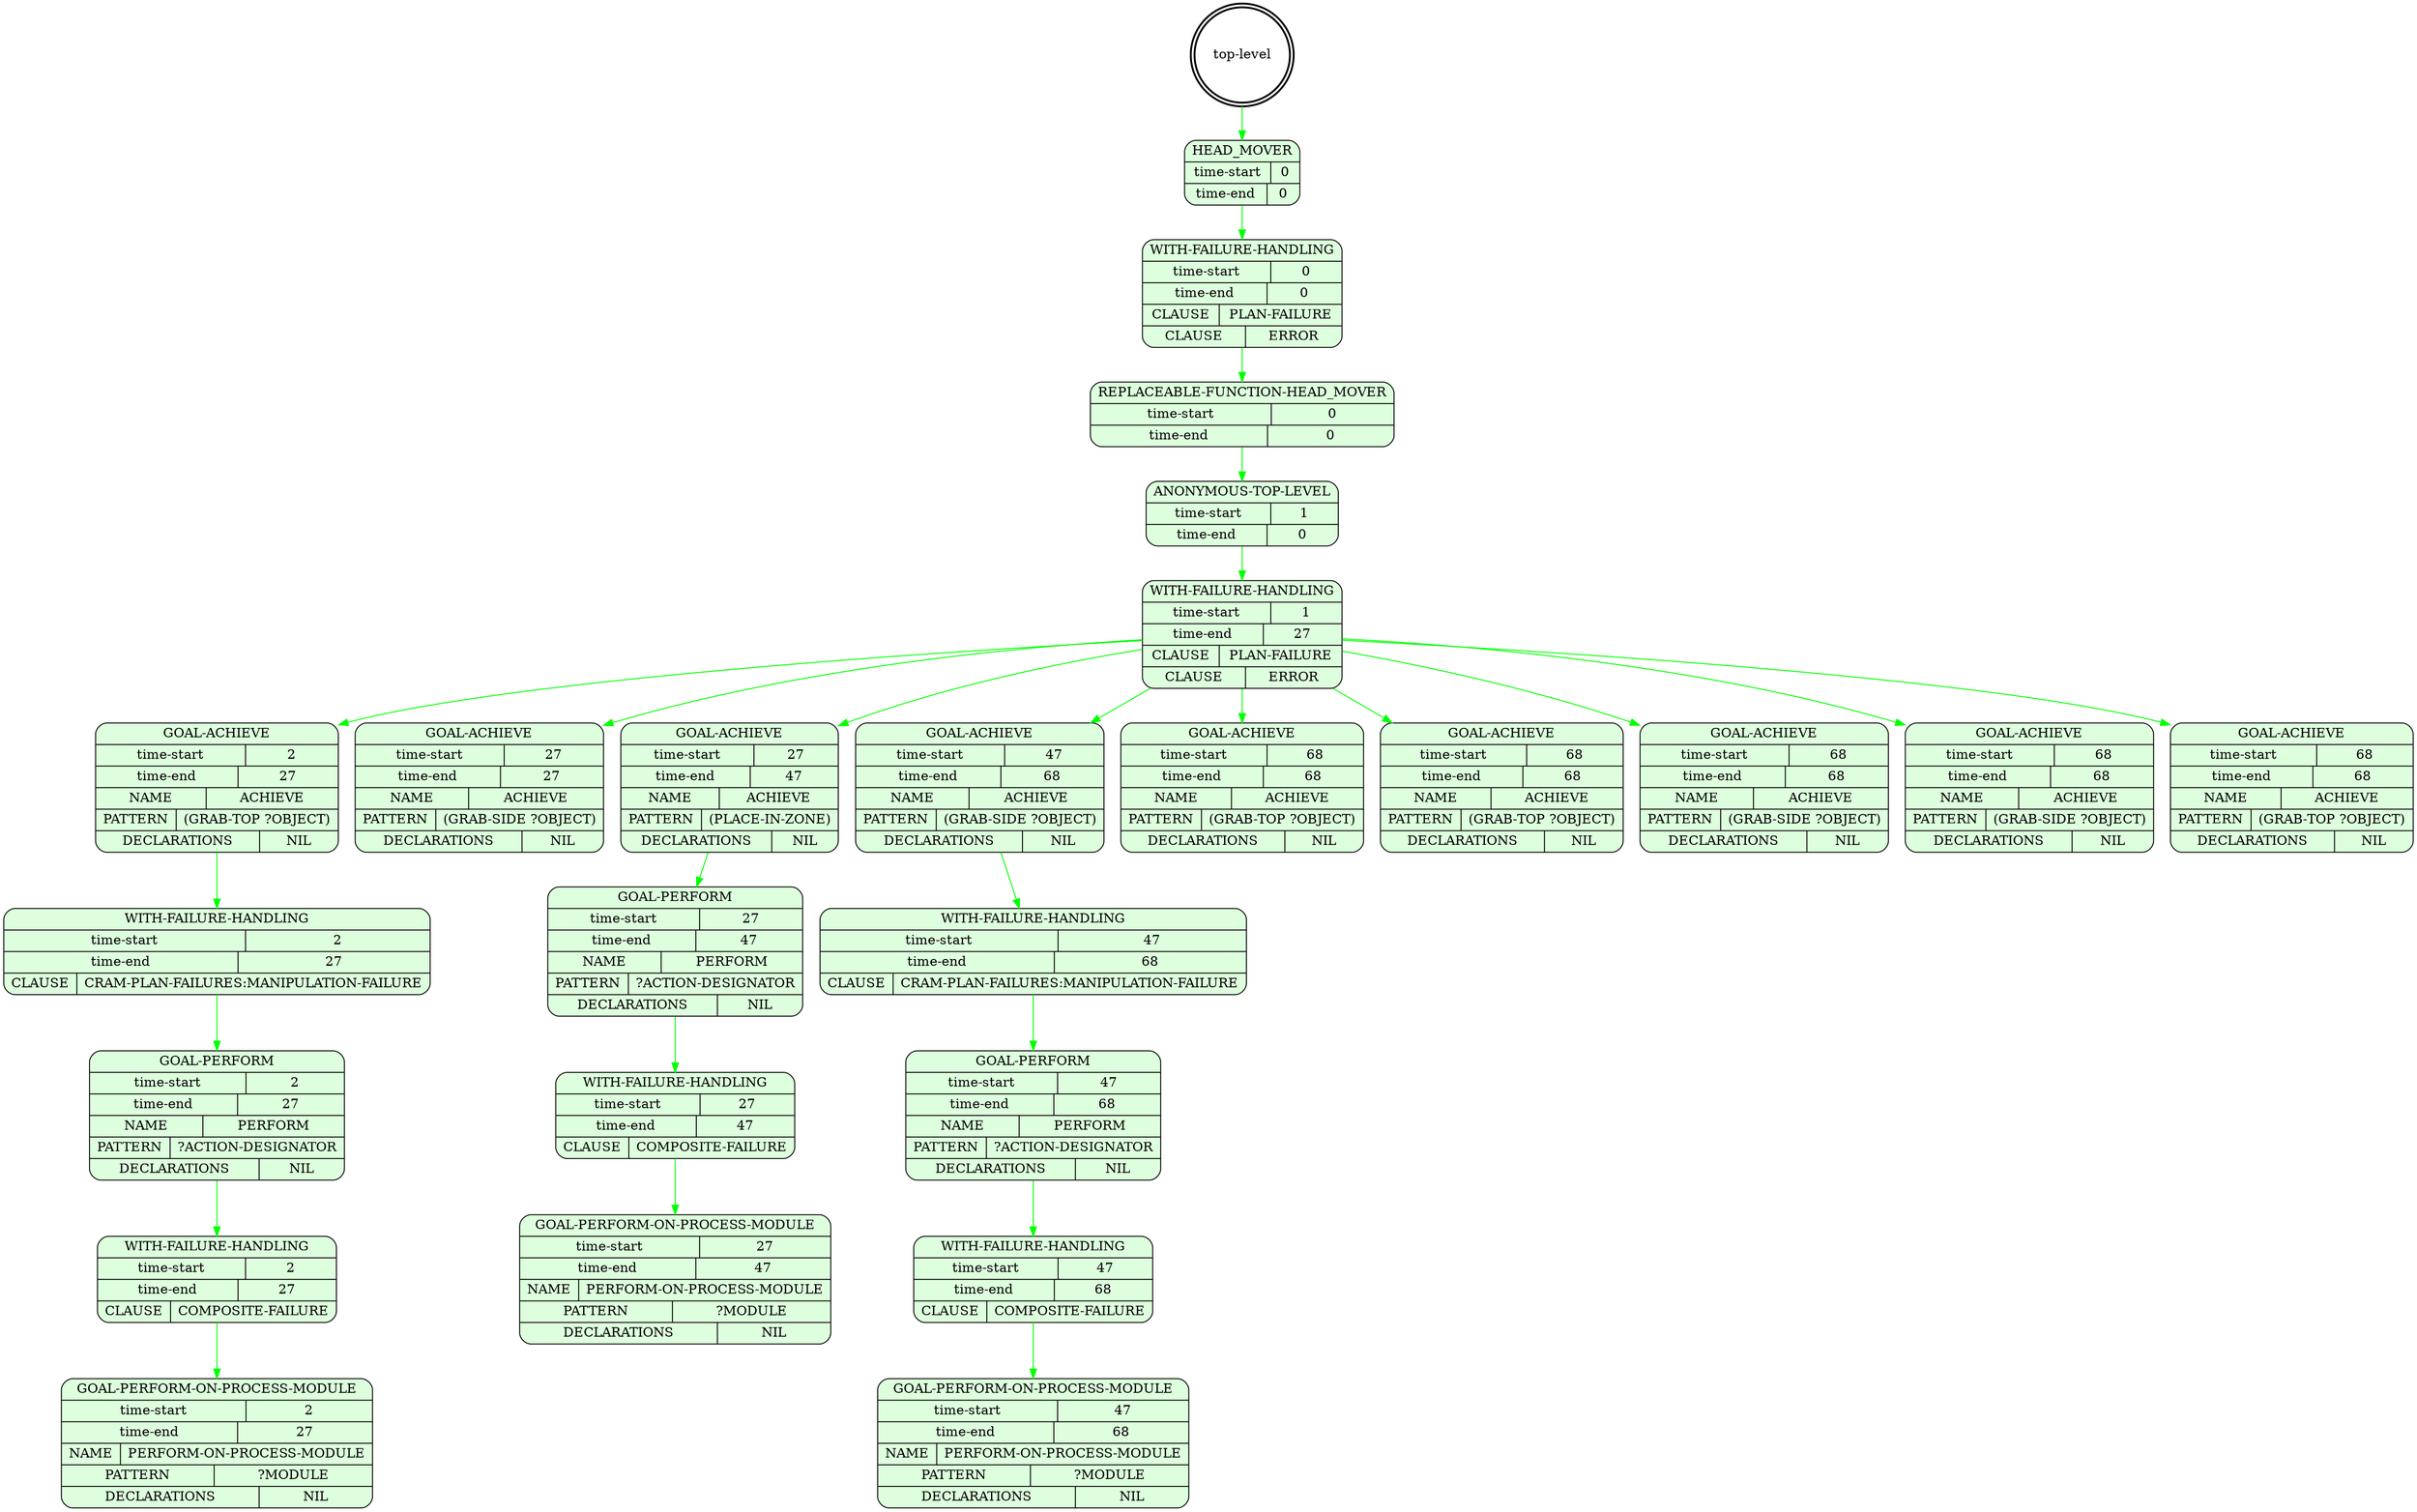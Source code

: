 digraph plangraph_awD8EioM7vcTOYiO {
  node_WQdlxx19MX6v68xq [shape=doublecircle, style=bold, label="top-level"];

  node_qMMjd2HF2u1SziCb [shape=Mrecord, style=filled, fillcolor="#ddffdd", label="{HEAD_MOVER|{time-start | 0}|{time-end | 0}}"];
  edge [color="green", label=""];
  node_WQdlxx19MX6v68xq -> node_qMMjd2HF2u1SziCb;

  node_fKApwCrCz4TteP8Y [shape=Mrecord, style=filled, fillcolor="#ddffdd", label="{WITH-FAILURE-HANDLING|{time-start | 0}|{time-end | 0}|{CLAUSE | PLAN-FAILURE}|{CLAUSE | ERROR}}"];
  edge [color="green", label=""];
  node_qMMjd2HF2u1SziCb -> node_fKApwCrCz4TteP8Y;

  node_5dIRdUmp2k9W9y2m [shape=Mrecord, style=filled, fillcolor="#ddffdd", label="{REPLACEABLE-FUNCTION-HEAD_MOVER|{time-start | 0}|{time-end | 0}}"];
  edge [color="green", label=""];
  node_fKApwCrCz4TteP8Y -> node_5dIRdUmp2k9W9y2m;

  node_MWEIAu4tljun6w0n [shape=Mrecord, style=filled, fillcolor="#ddffdd", label="{ANONYMOUS-TOP-LEVEL|{time-start | 1}|{time-end | 0}}"];
  edge [color="green", label=""];
  node_5dIRdUmp2k9W9y2m -> node_MWEIAu4tljun6w0n;

  node_5GsPwJaauDnVKzmA [shape=Mrecord, style=filled, fillcolor="#ddffdd", label="{WITH-FAILURE-HANDLING|{time-start | 1}|{time-end | 27}|{CLAUSE | PLAN-FAILURE}|{CLAUSE | ERROR}}"];
  edge [color="green", label=""];
  node_MWEIAu4tljun6w0n -> node_5GsPwJaauDnVKzmA;

  node_h5ZHPS0MoiveYYvk [shape=Mrecord, style=filled, fillcolor="#ddffdd", label="{GOAL-ACHIEVE|{time-start | 2}|{time-end | 27}|{NAME | ACHIEVE}|{PATTERN | (GRAB-TOP ?OBJECT)}|{DECLARATIONS | NIL}}"];
  edge [color="green", label=""];
  node_5GsPwJaauDnVKzmA -> node_h5ZHPS0MoiveYYvk;

  node_uYsXqIIMiXMfXN3m [shape=Mrecord, style=filled, fillcolor="#ddffdd", label="{WITH-FAILURE-HANDLING|{time-start | 2}|{time-end | 27}|{CLAUSE | CRAM-PLAN-FAILURES:MANIPULATION-FAILURE}}"];
  edge [color="green", label=""];
  node_h5ZHPS0MoiveYYvk -> node_uYsXqIIMiXMfXN3m;

  node_sblZ6yTZI4Llq0aH [shape=Mrecord, style=filled, fillcolor="#ddffdd", label="{GOAL-PERFORM|{time-start | 2}|{time-end | 27}|{NAME | PERFORM}|{PATTERN | ?ACTION-DESIGNATOR}|{DECLARATIONS | NIL}}"];
  edge [color="green", label=""];
  node_uYsXqIIMiXMfXN3m -> node_sblZ6yTZI4Llq0aH;

  node_ub5ccTX9ETs3KdhE [shape=Mrecord, style=filled, fillcolor="#ddffdd", label="{WITH-FAILURE-HANDLING|{time-start | 2}|{time-end | 27}|{CLAUSE | COMPOSITE-FAILURE}}"];
  edge [color="green", label=""];
  node_sblZ6yTZI4Llq0aH -> node_ub5ccTX9ETs3KdhE;

  node_f8CRk1asZDAWx9ce [shape=Mrecord, style=filled, fillcolor="#ddffdd", label="{GOAL-PERFORM-ON-PROCESS-MODULE|{time-start | 2}|{time-end | 27}|{NAME | PERFORM-ON-PROCESS-MODULE}|{PATTERN | ?MODULE}|{DECLARATIONS | NIL}}"];
  edge [color="green", label=""];
  node_ub5ccTX9ETs3KdhE -> node_f8CRk1asZDAWx9ce;

  node_Tux8EzubVjFwXS4l [shape=Mrecord, style=filled, fillcolor="#ddffdd", label="{GOAL-ACHIEVE|{time-start | 27}|{time-end | 27}|{NAME | ACHIEVE}|{PATTERN | (GRAB-SIDE ?OBJECT)}|{DECLARATIONS | NIL}}"];
  edge [color="green", label=""];
  node_5GsPwJaauDnVKzmA -> node_Tux8EzubVjFwXS4l;

  node_n9XDo5aZjYURjc3e [shape=Mrecord, style=filled, fillcolor="#ddffdd", label="{GOAL-ACHIEVE|{time-start | 27}|{time-end | 47}|{NAME | ACHIEVE}|{PATTERN | (PLACE-IN-ZONE)}|{DECLARATIONS | NIL}}"];
  edge [color="green", label=""];
  node_5GsPwJaauDnVKzmA -> node_n9XDo5aZjYURjc3e;

  node_aD2REFLJEIzpnTaH [shape=Mrecord, style=filled, fillcolor="#ddffdd", label="{GOAL-PERFORM|{time-start | 27}|{time-end | 47}|{NAME | PERFORM}|{PATTERN | ?ACTION-DESIGNATOR}|{DECLARATIONS | NIL}}"];
  edge [color="green", label=""];
  node_n9XDo5aZjYURjc3e -> node_aD2REFLJEIzpnTaH;

  node_dunV7pzNc4DYaVDq [shape=Mrecord, style=filled, fillcolor="#ddffdd", label="{WITH-FAILURE-HANDLING|{time-start | 27}|{time-end | 47}|{CLAUSE | COMPOSITE-FAILURE}}"];
  edge [color="green", label=""];
  node_aD2REFLJEIzpnTaH -> node_dunV7pzNc4DYaVDq;

  node_QRGz0NCzn4rqpM1w [shape=Mrecord, style=filled, fillcolor="#ddffdd", label="{GOAL-PERFORM-ON-PROCESS-MODULE|{time-start | 27}|{time-end | 47}|{NAME | PERFORM-ON-PROCESS-MODULE}|{PATTERN | ?MODULE}|{DECLARATIONS | NIL}}"];
  edge [color="green", label=""];
  node_dunV7pzNc4DYaVDq -> node_QRGz0NCzn4rqpM1w;

  node_1rLcQdPGVTE0iFq1 [shape=Mrecord, style=filled, fillcolor="#ddffdd", label="{GOAL-ACHIEVE|{time-start | 47}|{time-end | 68}|{NAME | ACHIEVE}|{PATTERN | (GRAB-SIDE ?OBJECT)}|{DECLARATIONS | NIL}}"];
  edge [color="green", label=""];
  node_5GsPwJaauDnVKzmA -> node_1rLcQdPGVTE0iFq1;

  node_iQ89WvSUMvv3BsBy [shape=Mrecord, style=filled, fillcolor="#ddffdd", label="{WITH-FAILURE-HANDLING|{time-start | 47}|{time-end | 68}|{CLAUSE | CRAM-PLAN-FAILURES:MANIPULATION-FAILURE}}"];
  edge [color="green", label=""];
  node_1rLcQdPGVTE0iFq1 -> node_iQ89WvSUMvv3BsBy;

  node_DlMRAXtQdRNdxsVl [shape=Mrecord, style=filled, fillcolor="#ddffdd", label="{GOAL-PERFORM|{time-start | 47}|{time-end | 68}|{NAME | PERFORM}|{PATTERN | ?ACTION-DESIGNATOR}|{DECLARATIONS | NIL}}"];
  edge [color="green", label=""];
  node_iQ89WvSUMvv3BsBy -> node_DlMRAXtQdRNdxsVl;

  node_BjBf87s4XFPsxYZC [shape=Mrecord, style=filled, fillcolor="#ddffdd", label="{WITH-FAILURE-HANDLING|{time-start | 47}|{time-end | 68}|{CLAUSE | COMPOSITE-FAILURE}}"];
  edge [color="green", label=""];
  node_DlMRAXtQdRNdxsVl -> node_BjBf87s4XFPsxYZC;

  node_zjbAsBwLRzj5XOYd [shape=Mrecord, style=filled, fillcolor="#ddffdd", label="{GOAL-PERFORM-ON-PROCESS-MODULE|{time-start | 47}|{time-end | 68}|{NAME | PERFORM-ON-PROCESS-MODULE}|{PATTERN | ?MODULE}|{DECLARATIONS | NIL}}"];
  edge [color="green", label=""];
  node_BjBf87s4XFPsxYZC -> node_zjbAsBwLRzj5XOYd;

  node_GBF4TWxfuL1y6akW [shape=Mrecord, style=filled, fillcolor="#ddffdd", label="{GOAL-ACHIEVE|{time-start | 68}|{time-end | 68}|{NAME | ACHIEVE}|{PATTERN | (GRAB-TOP ?OBJECT)}|{DECLARATIONS | NIL}}"];
  edge [color="green", label=""];
  node_5GsPwJaauDnVKzmA -> node_GBF4TWxfuL1y6akW;

  node_DvC0B0QFTzpfdZ38 [shape=Mrecord, style=filled, fillcolor="#ddffdd", label="{GOAL-ACHIEVE|{time-start | 68}|{time-end | 68}|{NAME | ACHIEVE}|{PATTERN | (GRAB-TOP ?OBJECT)}|{DECLARATIONS | NIL}}"];
  edge [color="green", label=""];
  node_5GsPwJaauDnVKzmA -> node_DvC0B0QFTzpfdZ38;

  node_gtuZrp2oCSESygO4 [shape=Mrecord, style=filled, fillcolor="#ddffdd", label="{GOAL-ACHIEVE|{time-start | 68}|{time-end | 68}|{NAME | ACHIEVE}|{PATTERN | (GRAB-SIDE ?OBJECT)}|{DECLARATIONS | NIL}}"];
  edge [color="green", label=""];
  node_5GsPwJaauDnVKzmA -> node_gtuZrp2oCSESygO4;

  node_LGcxCqGnMbR4skOF [shape=Mrecord, style=filled, fillcolor="#ddffdd", label="{GOAL-ACHIEVE|{time-start | 68}|{time-end | 68}|{NAME | ACHIEVE}|{PATTERN | (GRAB-SIDE ?OBJECT)}|{DECLARATIONS | NIL}}"];
  edge [color="green", label=""];
  node_5GsPwJaauDnVKzmA -> node_LGcxCqGnMbR4skOF;

  node_gkSTuxOcoAj5tx3g [shape=Mrecord, style=filled, fillcolor="#ddffdd", label="{GOAL-ACHIEVE|{time-start | 68}|{time-end | 68}|{NAME | ACHIEVE}|{PATTERN | (GRAB-TOP ?OBJECT)}|{DECLARATIONS | NIL}}"];
  edge [color="green", label=""];
  node_5GsPwJaauDnVKzmA -> node_gkSTuxOcoAj5tx3g;
}
